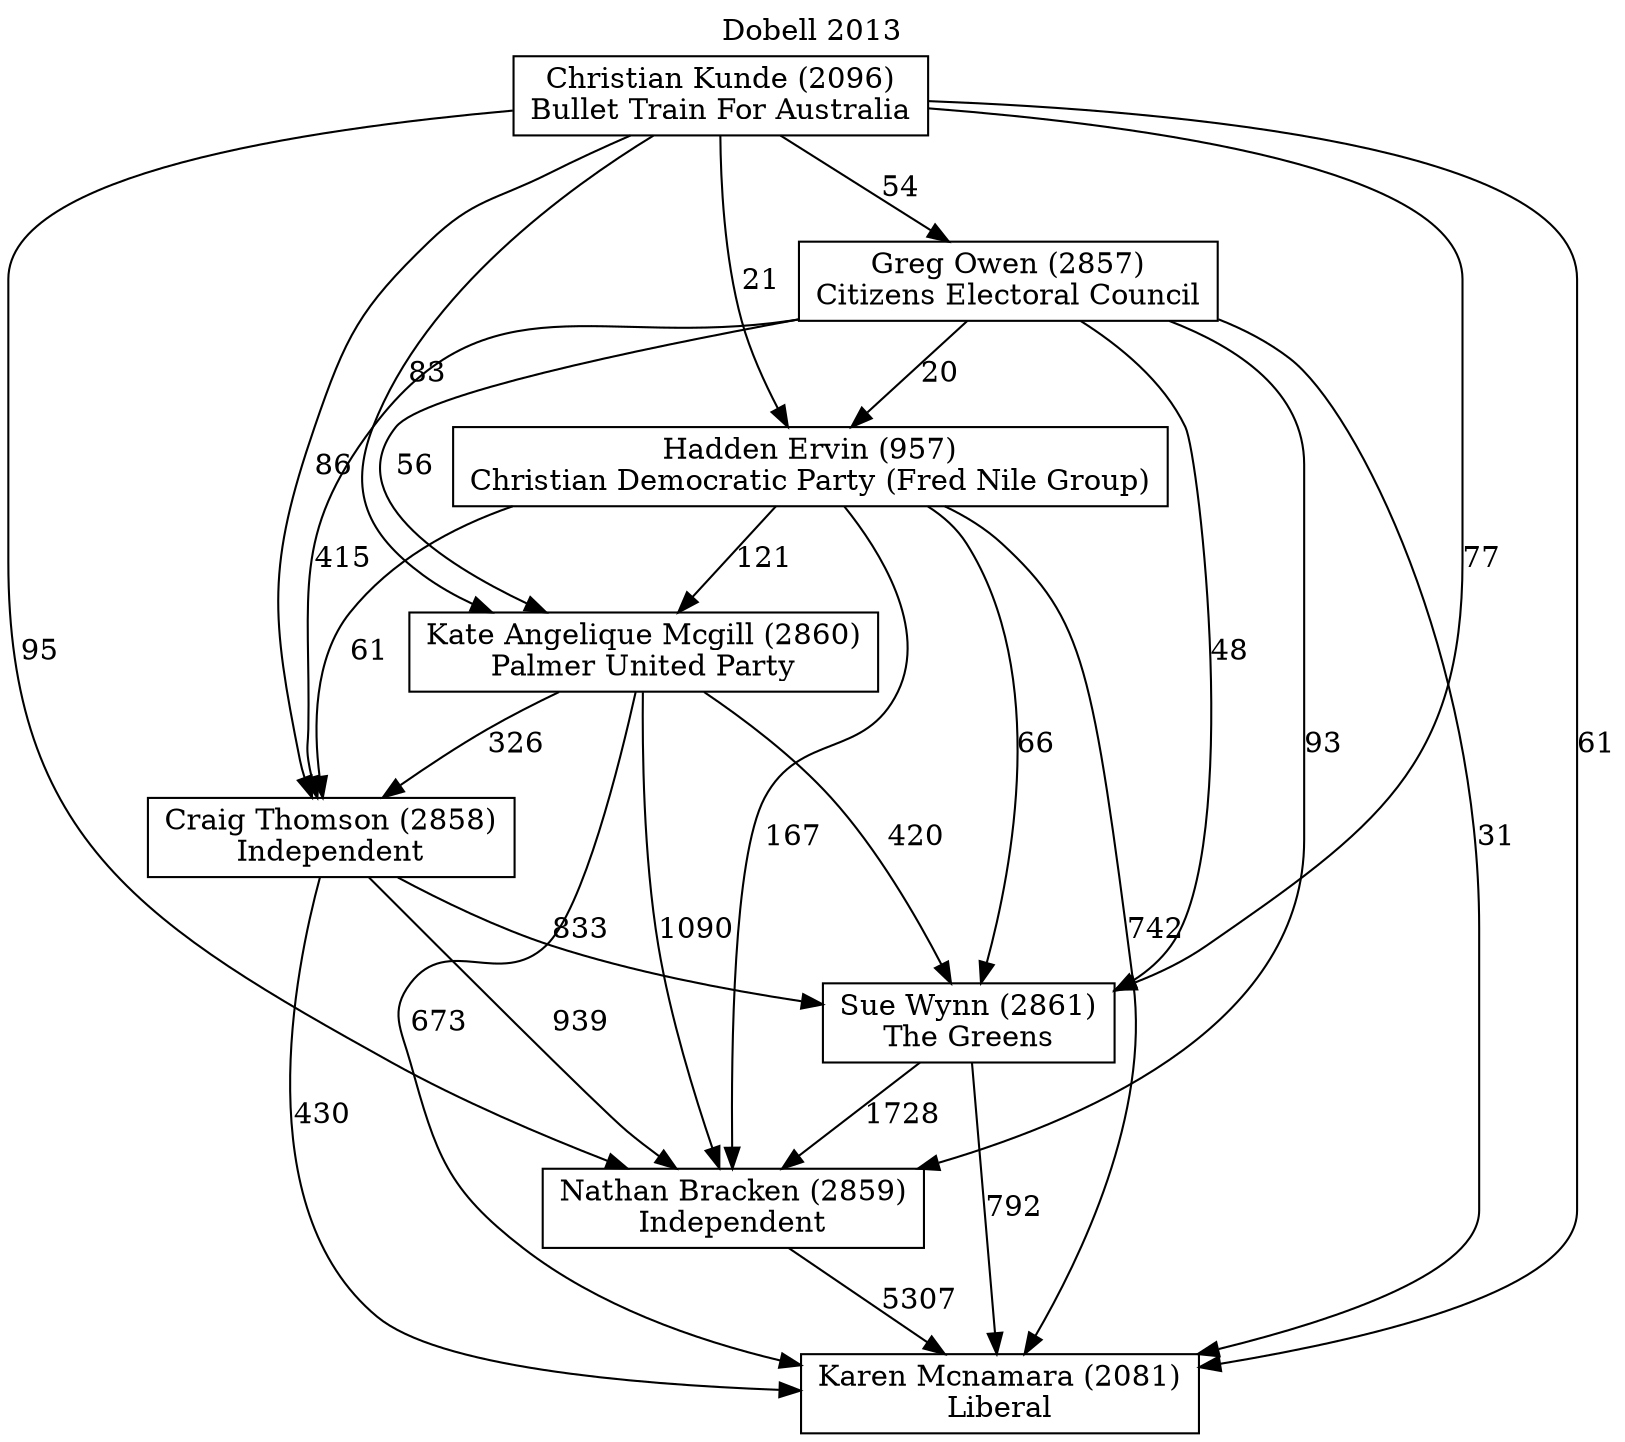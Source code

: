 // House preference flow
digraph "Karen Mcnamara (2081)_Dobell_2013" {
	graph [label="Dobell 2013" labelloc=t mclimit=10]
	node [shape=box]
	"Karen Mcnamara (2081)" [label="Karen Mcnamara (2081)
Liberal"]
	"Nathan Bracken (2859)" [label="Nathan Bracken (2859)
Independent"]
	"Sue Wynn (2861)" [label="Sue Wynn (2861)
The Greens"]
	"Craig Thomson (2858)" [label="Craig Thomson (2858)
Independent"]
	"Kate Angelique Mcgill (2860)" [label="Kate Angelique Mcgill (2860)
Palmer United Party"]
	"Hadden Ervin (957)" [label="Hadden Ervin (957)
Christian Democratic Party (Fred Nile Group)"]
	"Greg Owen (2857)" [label="Greg Owen (2857)
Citizens Electoral Council"]
	"Christian Kunde (2096)" [label="Christian Kunde (2096)
Bullet Train For Australia"]
	"Nathan Bracken (2859)" -> "Karen Mcnamara (2081)" [label=5307]
	"Sue Wynn (2861)" -> "Nathan Bracken (2859)" [label=1728]
	"Craig Thomson (2858)" -> "Sue Wynn (2861)" [label=833]
	"Kate Angelique Mcgill (2860)" -> "Craig Thomson (2858)" [label=326]
	"Hadden Ervin (957)" -> "Kate Angelique Mcgill (2860)" [label=121]
	"Greg Owen (2857)" -> "Hadden Ervin (957)" [label=20]
	"Christian Kunde (2096)" -> "Greg Owen (2857)" [label=54]
	"Sue Wynn (2861)" -> "Karen Mcnamara (2081)" [label=792]
	"Craig Thomson (2858)" -> "Karen Mcnamara (2081)" [label=430]
	"Kate Angelique Mcgill (2860)" -> "Karen Mcnamara (2081)" [label=673]
	"Hadden Ervin (957)" -> "Karen Mcnamara (2081)" [label=742]
	"Greg Owen (2857)" -> "Karen Mcnamara (2081)" [label=31]
	"Christian Kunde (2096)" -> "Karen Mcnamara (2081)" [label=61]
	"Christian Kunde (2096)" -> "Hadden Ervin (957)" [label=21]
	"Greg Owen (2857)" -> "Kate Angelique Mcgill (2860)" [label=56]
	"Christian Kunde (2096)" -> "Kate Angelique Mcgill (2860)" [label=83]
	"Hadden Ervin (957)" -> "Craig Thomson (2858)" [label=61]
	"Greg Owen (2857)" -> "Craig Thomson (2858)" [label=415]
	"Christian Kunde (2096)" -> "Craig Thomson (2858)" [label=86]
	"Kate Angelique Mcgill (2860)" -> "Sue Wynn (2861)" [label=420]
	"Hadden Ervin (957)" -> "Sue Wynn (2861)" [label=66]
	"Greg Owen (2857)" -> "Sue Wynn (2861)" [label=48]
	"Christian Kunde (2096)" -> "Sue Wynn (2861)" [label=77]
	"Craig Thomson (2858)" -> "Nathan Bracken (2859)" [label=939]
	"Kate Angelique Mcgill (2860)" -> "Nathan Bracken (2859)" [label=1090]
	"Hadden Ervin (957)" -> "Nathan Bracken (2859)" [label=167]
	"Greg Owen (2857)" -> "Nathan Bracken (2859)" [label=93]
	"Christian Kunde (2096)" -> "Nathan Bracken (2859)" [label=95]
}
